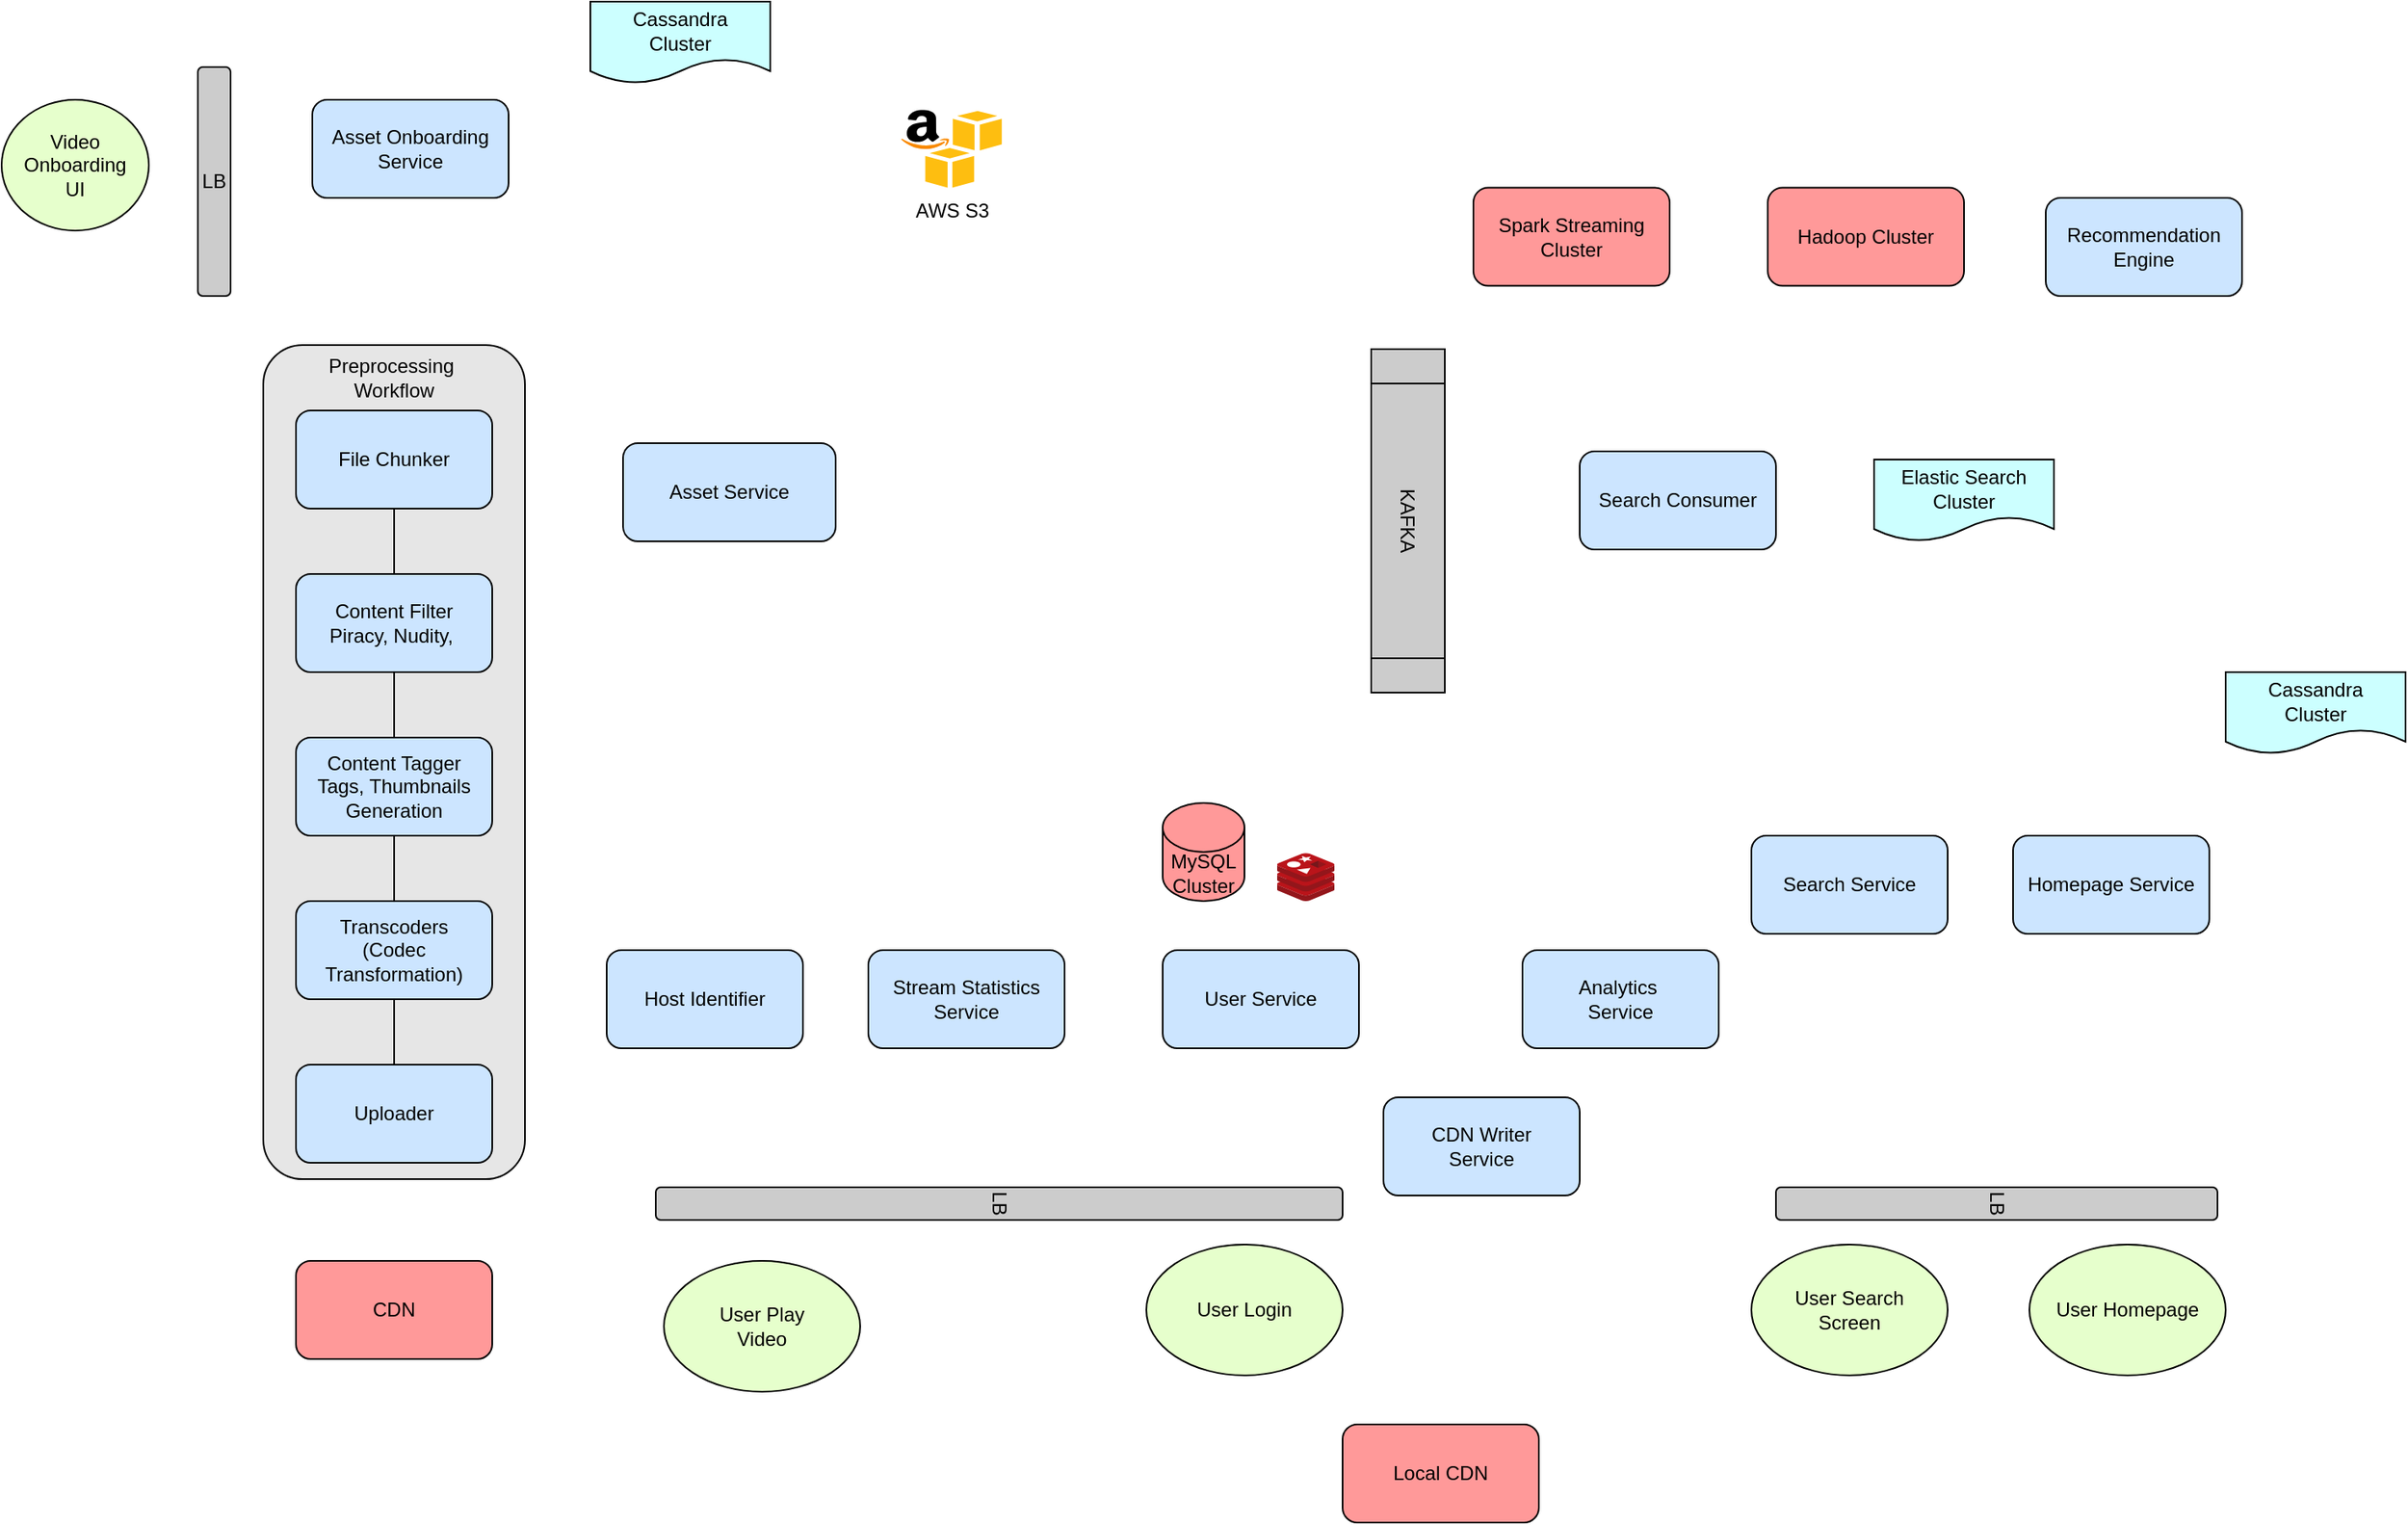 <mxfile version="14.4.8" type="github">
  <diagram id="Dn_ONNjZbssanatG4VaI" name="Page-1">
    <mxGraphModel dx="1710" dy="2070" grid="1" gridSize="10" guides="1" tooltips="1" connect="1" arrows="1" fold="1" page="1" pageScale="1" pageWidth="850" pageHeight="1100" math="0" shadow="0">
      <root>
        <mxCell id="0" />
        <mxCell id="1" parent="0" />
        <mxCell id="IpuzUncIT1ydNjbxS-B2-1" value="Video Onboarding&lt;br&gt;UI" style="ellipse;whiteSpace=wrap;html=1;fillColor=#E6FFCC;" vertex="1" parent="1">
          <mxGeometry x="20" y="20" width="90" height="80" as="geometry" />
        </mxCell>
        <mxCell id="IpuzUncIT1ydNjbxS-B2-2" value="LB" style="rounded=1;whiteSpace=wrap;html=1;fillColor=#CCCCCC;" vertex="1" parent="1">
          <mxGeometry x="140" width="20" height="140" as="geometry" />
        </mxCell>
        <mxCell id="IpuzUncIT1ydNjbxS-B2-3" value="Asset Onboarding&lt;br&gt;Service" style="rounded=1;whiteSpace=wrap;html=1;fillColor=#CCE5FF;" vertex="1" parent="1">
          <mxGeometry x="210" y="20" width="120" height="60" as="geometry" />
        </mxCell>
        <mxCell id="IpuzUncIT1ydNjbxS-B2-4" value="AWS S3" style="dashed=0;outlineConnect=0;html=1;align=center;labelPosition=center;verticalLabelPosition=bottom;verticalAlign=top;shape=mxgraph.weblogos.aws_s3;fillColor=#CCE5FF;" vertex="1" parent="1">
          <mxGeometry x="570" y="26.2" width="61.6" height="47.6" as="geometry" />
        </mxCell>
        <mxCell id="IpuzUncIT1ydNjbxS-B2-5" value="Cassandra&lt;br&gt;Cluster" style="shape=document;whiteSpace=wrap;html=1;boundedLbl=1;fillColor=#CCFFFF;" vertex="1" parent="1">
          <mxGeometry x="380" y="-40" width="110" height="50" as="geometry" />
        </mxCell>
        <mxCell id="IpuzUncIT1ydNjbxS-B2-7" value="Asset Service" style="rounded=1;whiteSpace=wrap;html=1;fillColor=#CCE5FF;" vertex="1" parent="1">
          <mxGeometry x="400" y="230" width="130" height="60" as="geometry" />
        </mxCell>
        <mxCell id="IpuzUncIT1ydNjbxS-B2-20" value="" style="group" vertex="1" connectable="0" parent="1">
          <mxGeometry x="180" y="170" width="160" height="510" as="geometry" />
        </mxCell>
        <mxCell id="IpuzUncIT1ydNjbxS-B2-18" value="" style="rounded=1;whiteSpace=wrap;html=1;fillColor=#E6E6E6;" vertex="1" parent="IpuzUncIT1ydNjbxS-B2-20">
          <mxGeometry width="160" height="510" as="geometry" />
        </mxCell>
        <mxCell id="IpuzUncIT1ydNjbxS-B2-8" value="File Chunker" style="rounded=1;whiteSpace=wrap;html=1;fillColor=#CCE5FF;" vertex="1" parent="IpuzUncIT1ydNjbxS-B2-20">
          <mxGeometry x="20" y="40" width="120" height="60" as="geometry" />
        </mxCell>
        <mxCell id="IpuzUncIT1ydNjbxS-B2-9" value="Transcoders&lt;br&gt;(Codec Transformation)" style="rounded=1;whiteSpace=wrap;html=1;fillColor=#CCE5FF;" vertex="1" parent="IpuzUncIT1ydNjbxS-B2-20">
          <mxGeometry x="20" y="340" width="120" height="60" as="geometry" />
        </mxCell>
        <mxCell id="IpuzUncIT1ydNjbxS-B2-10" value="Uploader" style="rounded=1;whiteSpace=wrap;html=1;fillColor=#CCE5FF;" vertex="1" parent="IpuzUncIT1ydNjbxS-B2-20">
          <mxGeometry x="20" y="440" width="120" height="60" as="geometry" />
        </mxCell>
        <mxCell id="IpuzUncIT1ydNjbxS-B2-11" value="Content Filter&lt;br&gt;Piracy, Nudity,&amp;nbsp;" style="rounded=1;whiteSpace=wrap;html=1;fillColor=#CCE5FF;" vertex="1" parent="IpuzUncIT1ydNjbxS-B2-20">
          <mxGeometry x="20" y="140" width="120" height="60" as="geometry" />
        </mxCell>
        <mxCell id="IpuzUncIT1ydNjbxS-B2-12" value="Content Tagger&lt;br&gt;Tags, Thumbnails Generation" style="rounded=1;whiteSpace=wrap;html=1;fillColor=#CCE5FF;" vertex="1" parent="IpuzUncIT1ydNjbxS-B2-20">
          <mxGeometry x="20" y="240" width="120" height="60" as="geometry" />
        </mxCell>
        <mxCell id="IpuzUncIT1ydNjbxS-B2-14" value="" style="endArrow=none;html=1;entryX=0.5;entryY=1;entryDx=0;entryDy=0;exitX=0.5;exitY=0;exitDx=0;exitDy=0;" edge="1" parent="IpuzUncIT1ydNjbxS-B2-20" source="IpuzUncIT1ydNjbxS-B2-12" target="IpuzUncIT1ydNjbxS-B2-11">
          <mxGeometry width="50" height="50" relative="1" as="geometry">
            <mxPoint x="50" y="260" as="sourcePoint" />
            <mxPoint x="100" y="210" as="targetPoint" />
          </mxGeometry>
        </mxCell>
        <mxCell id="IpuzUncIT1ydNjbxS-B2-15" value="" style="endArrow=none;html=1;entryX=0.5;entryY=1;entryDx=0;entryDy=0;exitX=0.5;exitY=0;exitDx=0;exitDy=0;" edge="1" parent="IpuzUncIT1ydNjbxS-B2-20" source="IpuzUncIT1ydNjbxS-B2-11" target="IpuzUncIT1ydNjbxS-B2-8">
          <mxGeometry width="50" height="50" relative="1" as="geometry">
            <mxPoint x="50" y="260" as="sourcePoint" />
            <mxPoint x="100" y="210" as="targetPoint" />
          </mxGeometry>
        </mxCell>
        <mxCell id="IpuzUncIT1ydNjbxS-B2-16" value="" style="endArrow=none;html=1;entryX=0.5;entryY=1;entryDx=0;entryDy=0;exitX=0.5;exitY=0;exitDx=0;exitDy=0;" edge="1" parent="IpuzUncIT1ydNjbxS-B2-20" source="IpuzUncIT1ydNjbxS-B2-10" target="IpuzUncIT1ydNjbxS-B2-9">
          <mxGeometry width="50" height="50" relative="1" as="geometry">
            <mxPoint x="90" y="270" as="sourcePoint" />
            <mxPoint x="90" y="210" as="targetPoint" />
          </mxGeometry>
        </mxCell>
        <mxCell id="IpuzUncIT1ydNjbxS-B2-17" value="" style="endArrow=none;html=1;entryX=0.5;entryY=1;entryDx=0;entryDy=0;exitX=0.5;exitY=0;exitDx=0;exitDy=0;" edge="1" parent="IpuzUncIT1ydNjbxS-B2-20" source="IpuzUncIT1ydNjbxS-B2-9" target="IpuzUncIT1ydNjbxS-B2-12">
          <mxGeometry width="50" height="50" relative="1" as="geometry">
            <mxPoint x="100" y="280" as="sourcePoint" />
            <mxPoint x="100" y="220" as="targetPoint" />
          </mxGeometry>
        </mxCell>
        <mxCell id="IpuzUncIT1ydNjbxS-B2-19" value="Preprocessing&amp;nbsp;&lt;br&gt;Workflow" style="text;html=1;strokeColor=none;fillColor=none;align=center;verticalAlign=middle;whiteSpace=wrap;rounded=0;" vertex="1" parent="IpuzUncIT1ydNjbxS-B2-20">
          <mxGeometry x="60" y="10" width="40" height="20" as="geometry" />
        </mxCell>
        <mxCell id="IpuzUncIT1ydNjbxS-B2-21" value="KAFKA" style="shape=process;whiteSpace=wrap;html=1;backgroundOutline=1;fillColor=#CCCCCC;rotation=90;" vertex="1" parent="1">
          <mxGeometry x="775" y="255" width="210" height="45" as="geometry" />
        </mxCell>
        <mxCell id="IpuzUncIT1ydNjbxS-B2-22" value="CDN" style="rounded=1;whiteSpace=wrap;html=1;fillColor=#FF9999;" vertex="1" parent="1">
          <mxGeometry x="200" y="730" width="120" height="60" as="geometry" />
        </mxCell>
        <mxCell id="IpuzUncIT1ydNjbxS-B2-23" value="User Login" style="ellipse;whiteSpace=wrap;html=1;fillColor=#E6FFCC;" vertex="1" parent="1">
          <mxGeometry x="720" y="720" width="120" height="80" as="geometry" />
        </mxCell>
        <mxCell id="IpuzUncIT1ydNjbxS-B2-24" value="User Homepage" style="ellipse;whiteSpace=wrap;html=1;fillColor=#E6FFCC;" vertex="1" parent="1">
          <mxGeometry x="1260" y="720" width="120" height="80" as="geometry" />
        </mxCell>
        <mxCell id="IpuzUncIT1ydNjbxS-B2-25" value="User Search&lt;br&gt;Screen" style="ellipse;whiteSpace=wrap;html=1;fillColor=#E6FFCC;" vertex="1" parent="1">
          <mxGeometry x="1090" y="720" width="120" height="80" as="geometry" />
        </mxCell>
        <mxCell id="IpuzUncIT1ydNjbxS-B2-26" value="User Play&lt;br&gt;Video" style="ellipse;whiteSpace=wrap;html=1;fillColor=#E6FFCC;" vertex="1" parent="1">
          <mxGeometry x="425" y="730" width="120" height="80" as="geometry" />
        </mxCell>
        <mxCell id="IpuzUncIT1ydNjbxS-B2-27" value="User Service" style="rounded=1;whiteSpace=wrap;html=1;fillColor=#CCE5FF;" vertex="1" parent="1">
          <mxGeometry x="730" y="540" width="120" height="60" as="geometry" />
        </mxCell>
        <mxCell id="IpuzUncIT1ydNjbxS-B2-28" value="Analytics&amp;nbsp;&lt;br&gt;Service" style="rounded=1;whiteSpace=wrap;html=1;fillColor=#CCE5FF;" vertex="1" parent="1">
          <mxGeometry x="950" y="540" width="120" height="60" as="geometry" />
        </mxCell>
        <mxCell id="IpuzUncIT1ydNjbxS-B2-29" value="Search Service" style="rounded=1;whiteSpace=wrap;html=1;fillColor=#CCE5FF;" vertex="1" parent="1">
          <mxGeometry x="1090" y="470" width="120" height="60" as="geometry" />
        </mxCell>
        <mxCell id="IpuzUncIT1ydNjbxS-B2-30" value="Homepage Service" style="rounded=1;whiteSpace=wrap;html=1;fillColor=#CCE5FF;" vertex="1" parent="1">
          <mxGeometry x="1250" y="470" width="120" height="60" as="geometry" />
        </mxCell>
        <mxCell id="IpuzUncIT1ydNjbxS-B2-31" value="Elastic Search Cluster" style="shape=document;whiteSpace=wrap;html=1;boundedLbl=1;fillColor=#CCFFFF;" vertex="1" parent="1">
          <mxGeometry x="1165" y="240" width="110" height="50" as="geometry" />
        </mxCell>
        <mxCell id="IpuzUncIT1ydNjbxS-B2-32" value="Search Consumer" style="rounded=1;whiteSpace=wrap;html=1;fillColor=#CCE5FF;" vertex="1" parent="1">
          <mxGeometry x="985" y="235" width="120" height="60" as="geometry" />
        </mxCell>
        <mxCell id="IpuzUncIT1ydNjbxS-B2-33" value="Host Identifier" style="rounded=1;whiteSpace=wrap;html=1;fillColor=#CCE5FF;" vertex="1" parent="1">
          <mxGeometry x="390" y="540" width="120" height="60" as="geometry" />
        </mxCell>
        <mxCell id="IpuzUncIT1ydNjbxS-B2-34" value="Stream Statistics&lt;br&gt;Service" style="rounded=1;whiteSpace=wrap;html=1;fillColor=#CCE5FF;" vertex="1" parent="1">
          <mxGeometry x="550" y="540" width="120" height="60" as="geometry" />
        </mxCell>
        <mxCell id="IpuzUncIT1ydNjbxS-B2-35" value="Recommendation&lt;br&gt;Engine" style="rounded=1;whiteSpace=wrap;html=1;fillColor=#CCE5FF;" vertex="1" parent="1">
          <mxGeometry x="1270" y="80" width="120" height="60" as="geometry" />
        </mxCell>
        <mxCell id="IpuzUncIT1ydNjbxS-B2-36" value="Cassandra&lt;br&gt;Cluster" style="shape=document;whiteSpace=wrap;html=1;boundedLbl=1;fillColor=#CCFFFF;" vertex="1" parent="1">
          <mxGeometry x="1380" y="370" width="110" height="50" as="geometry" />
        </mxCell>
        <mxCell id="IpuzUncIT1ydNjbxS-B2-37" value="Local CDN" style="rounded=1;whiteSpace=wrap;html=1;fillColor=#FF9999;" vertex="1" parent="1">
          <mxGeometry x="840" y="830" width="120" height="60" as="geometry" />
        </mxCell>
        <mxCell id="IpuzUncIT1ydNjbxS-B2-38" value="CDN Writer&lt;br&gt;Service" style="rounded=1;whiteSpace=wrap;html=1;fillColor=#CCE5FF;" vertex="1" parent="1">
          <mxGeometry x="865" y="630" width="120" height="60" as="geometry" />
        </mxCell>
        <mxCell id="IpuzUncIT1ydNjbxS-B2-41" value="LB" style="rounded=1;whiteSpace=wrap;html=1;fillColor=#CCCCCC;rotation=90;" vertex="1" parent="1">
          <mxGeometry x="1230" y="560" width="20" height="270" as="geometry" />
        </mxCell>
        <mxCell id="IpuzUncIT1ydNjbxS-B2-42" value="LB" style="rounded=1;whiteSpace=wrap;html=1;fillColor=#CCCCCC;rotation=90;" vertex="1" parent="1">
          <mxGeometry x="620" y="485" width="20" height="420" as="geometry" />
        </mxCell>
        <mxCell id="IpuzUncIT1ydNjbxS-B2-43" value="MySQL&lt;br&gt;Cluster" style="shape=cylinder3;whiteSpace=wrap;html=1;boundedLbl=1;backgroundOutline=1;size=15;fillColor=#FF9999;" vertex="1" parent="1">
          <mxGeometry x="730" y="450" width="50" height="60" as="geometry" />
        </mxCell>
        <mxCell id="IpuzUncIT1ydNjbxS-B2-44" value="" style="aspect=fixed;html=1;points=[];align=center;image;fontSize=12;image=img/lib/mscae/Cache_Redis_Product.svg;fillColor=#FF9999;" vertex="1" parent="1">
          <mxGeometry x="800" y="480.6" width="35" height="29.4" as="geometry" />
        </mxCell>
        <mxCell id="IpuzUncIT1ydNjbxS-B2-45" value="Spark Streaming&lt;br&gt;Cluster" style="rounded=1;whiteSpace=wrap;html=1;fillColor=#FF9999;" vertex="1" parent="1">
          <mxGeometry x="920" y="73.8" width="120" height="60" as="geometry" />
        </mxCell>
        <mxCell id="IpuzUncIT1ydNjbxS-B2-46" value="Hadoop Cluster" style="rounded=1;whiteSpace=wrap;html=1;fillColor=#FF9999;" vertex="1" parent="1">
          <mxGeometry x="1100" y="73.8" width="120" height="60" as="geometry" />
        </mxCell>
      </root>
    </mxGraphModel>
  </diagram>
</mxfile>
